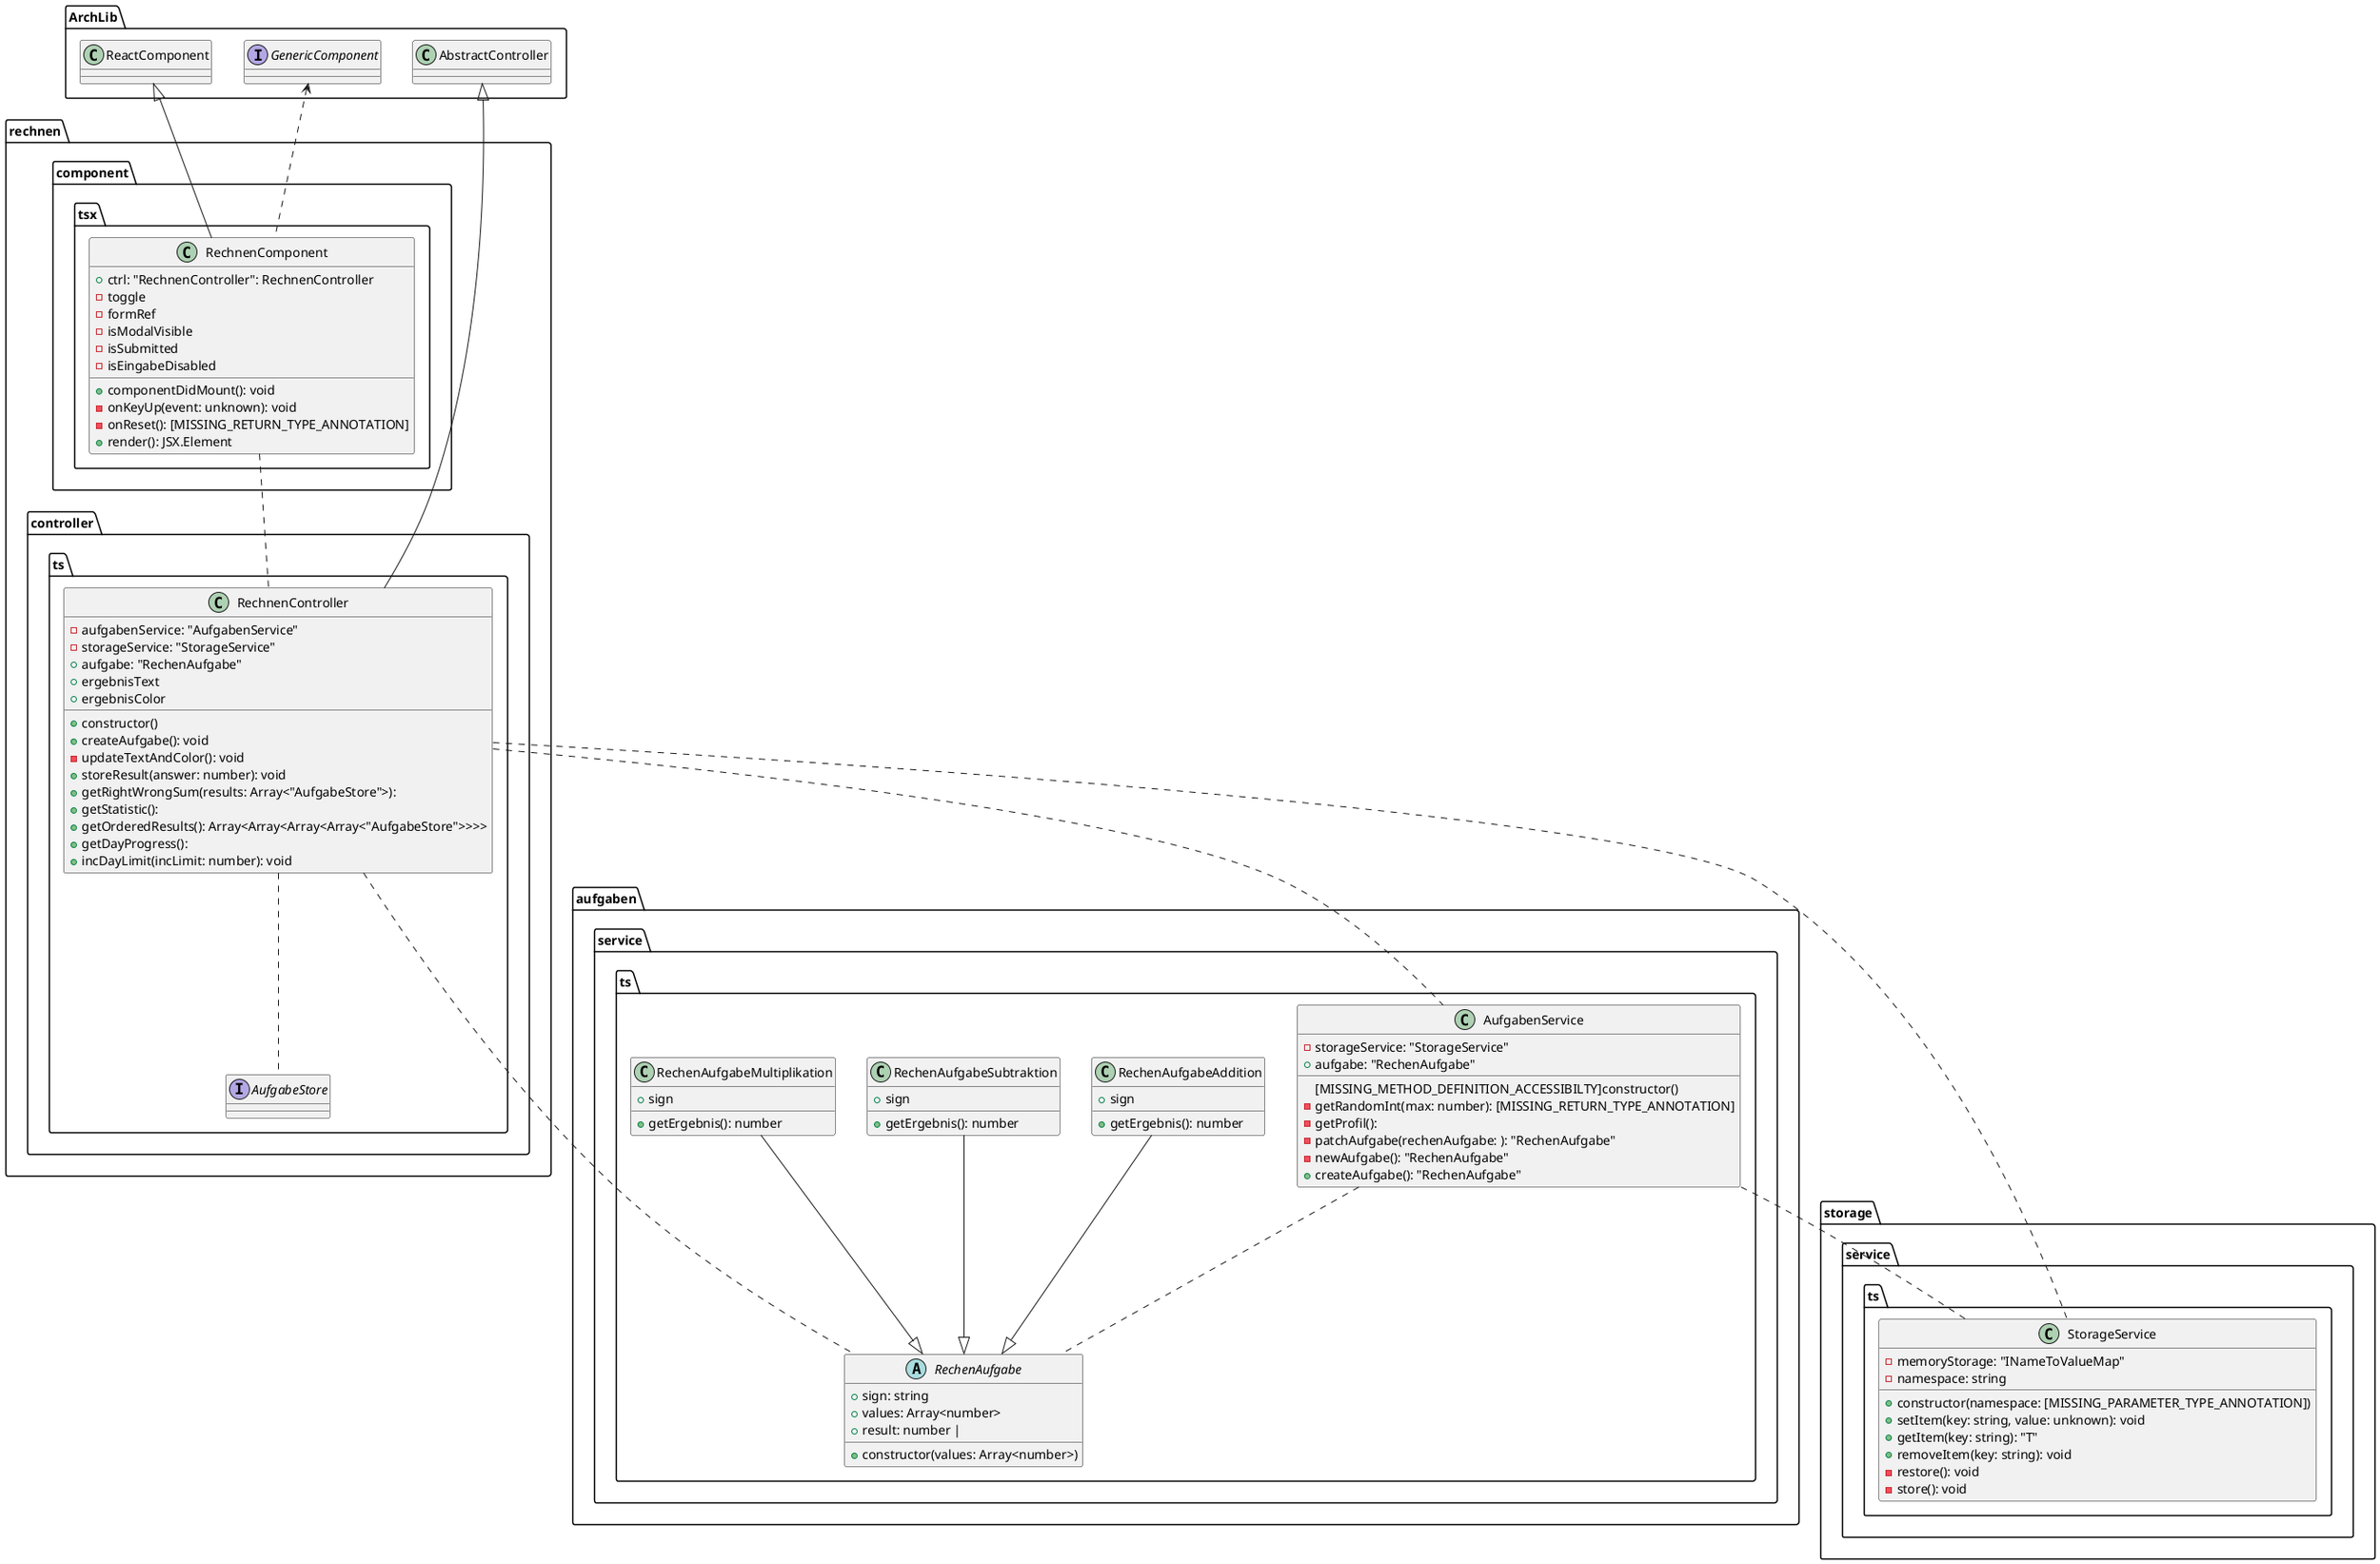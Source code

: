 @startuml

package "ArchLib" {
    interface "GenericComponent" {}
    class "AbstractController" {}
    class "ReactComponent" {}
}

package "rechnen.component.tsx" {
class "RechnenComponent" {
+ctrl: "RechnenController": RechnenController
-toggle
-formRef
-isModalVisible
-isSubmitted
-isEingabeDisabled
+componentDidMount(): void
-onKeyUp(event: unknown): void
-onReset(): [MISSING_RETURN_TYPE_ANNOTATION]
+render(): JSX.Element
}
}

package "rechnen.controller.ts" {
class "RechnenController" {
-aufgabenService: "AufgabenService"
-storageService: "StorageService"
+aufgabe: "RechenAufgabe"
+ergebnisText
+ergebnisColor
+constructor()
+createAufgabe(): void
-updateTextAndColor(): void
+storeResult(answer: number): void
+getRightWrongSum(results: Array<"AufgabeStore">): 
+getStatistic(): 
+getOrderedResults(): Array<Array<Array<Array<"AufgabeStore">>>>
+getDayProgress(): 
+incDayLimit(incLimit: number): void
}

interface AufgabeStore {}
}

package "aufgaben.service.ts" {
abstract class "RechenAufgabe" {
+sign: string
+values: Array<number>
+result: number | 
+constructor(values: Array<number>)

}
class "RechenAufgabeAddition" {
+sign
+getErgebnis(): number
}
class "RechenAufgabeSubtraktion" {
+sign
+getErgebnis(): number
}
class "RechenAufgabeMultiplikation" {
+sign
+getErgebnis(): number
}
class "AufgabenService" {
-storageService: "StorageService"
+aufgabe: "RechenAufgabe"
[MISSING_METHOD_DEFINITION_ACCESSIBILTY]constructor()
-getRandomInt(max: number): [MISSING_RETURN_TYPE_ANNOTATION]
-getProfil(): 
-patchAufgabe(rechenAufgabe: ): "RechenAufgabe"
-newAufgabe(): "RechenAufgabe"
+createAufgabe(): "RechenAufgabe"
}
}

package "storage.service.ts" {
class "StorageService" {
-memoryStorage: "INameToValueMap"
-namespace: string
+constructor(namespace: [MISSING_PARAMETER_TYPE_ANNOTATION])
+setItem(key: string, value: unknown): void
+getItem(key: string): "T"
+removeItem(key: string): void
-restore(): void
-store(): void
}
}
RechnenComponent -u-|> ReactComponent
RechnenComponent .u.> GenericComponent
RechnenComponent .. RechnenController
RechnenController --|> AbstractController
RechnenController .d. AufgabenService
RechnenController .d. StorageService
RechnenController .. RechenAufgabe
RechnenController .. AufgabeStore
RechenAufgabeAddition --|> RechenAufgabe
RechenAufgabeSubtraktion --|> RechenAufgabe
RechenAufgabeMultiplikation --|> RechenAufgabe
AufgabenService .d. StorageService
AufgabenService .. RechenAufgabe
@enduml
